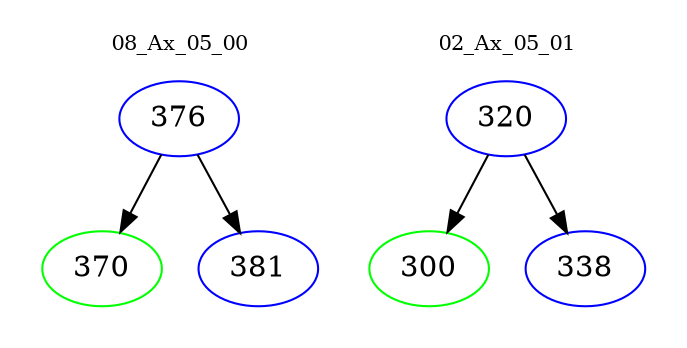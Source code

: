 digraph{
subgraph cluster_0 {
color = white
label = "08_Ax_05_00";
fontsize=10;
T0_376 [label="376", color="blue"]
T0_376 -> T0_370 [color="black"]
T0_370 [label="370", color="green"]
T0_376 -> T0_381 [color="black"]
T0_381 [label="381", color="blue"]
}
subgraph cluster_1 {
color = white
label = "02_Ax_05_01";
fontsize=10;
T1_320 [label="320", color="blue"]
T1_320 -> T1_300 [color="black"]
T1_300 [label="300", color="green"]
T1_320 -> T1_338 [color="black"]
T1_338 [label="338", color="blue"]
}
}
